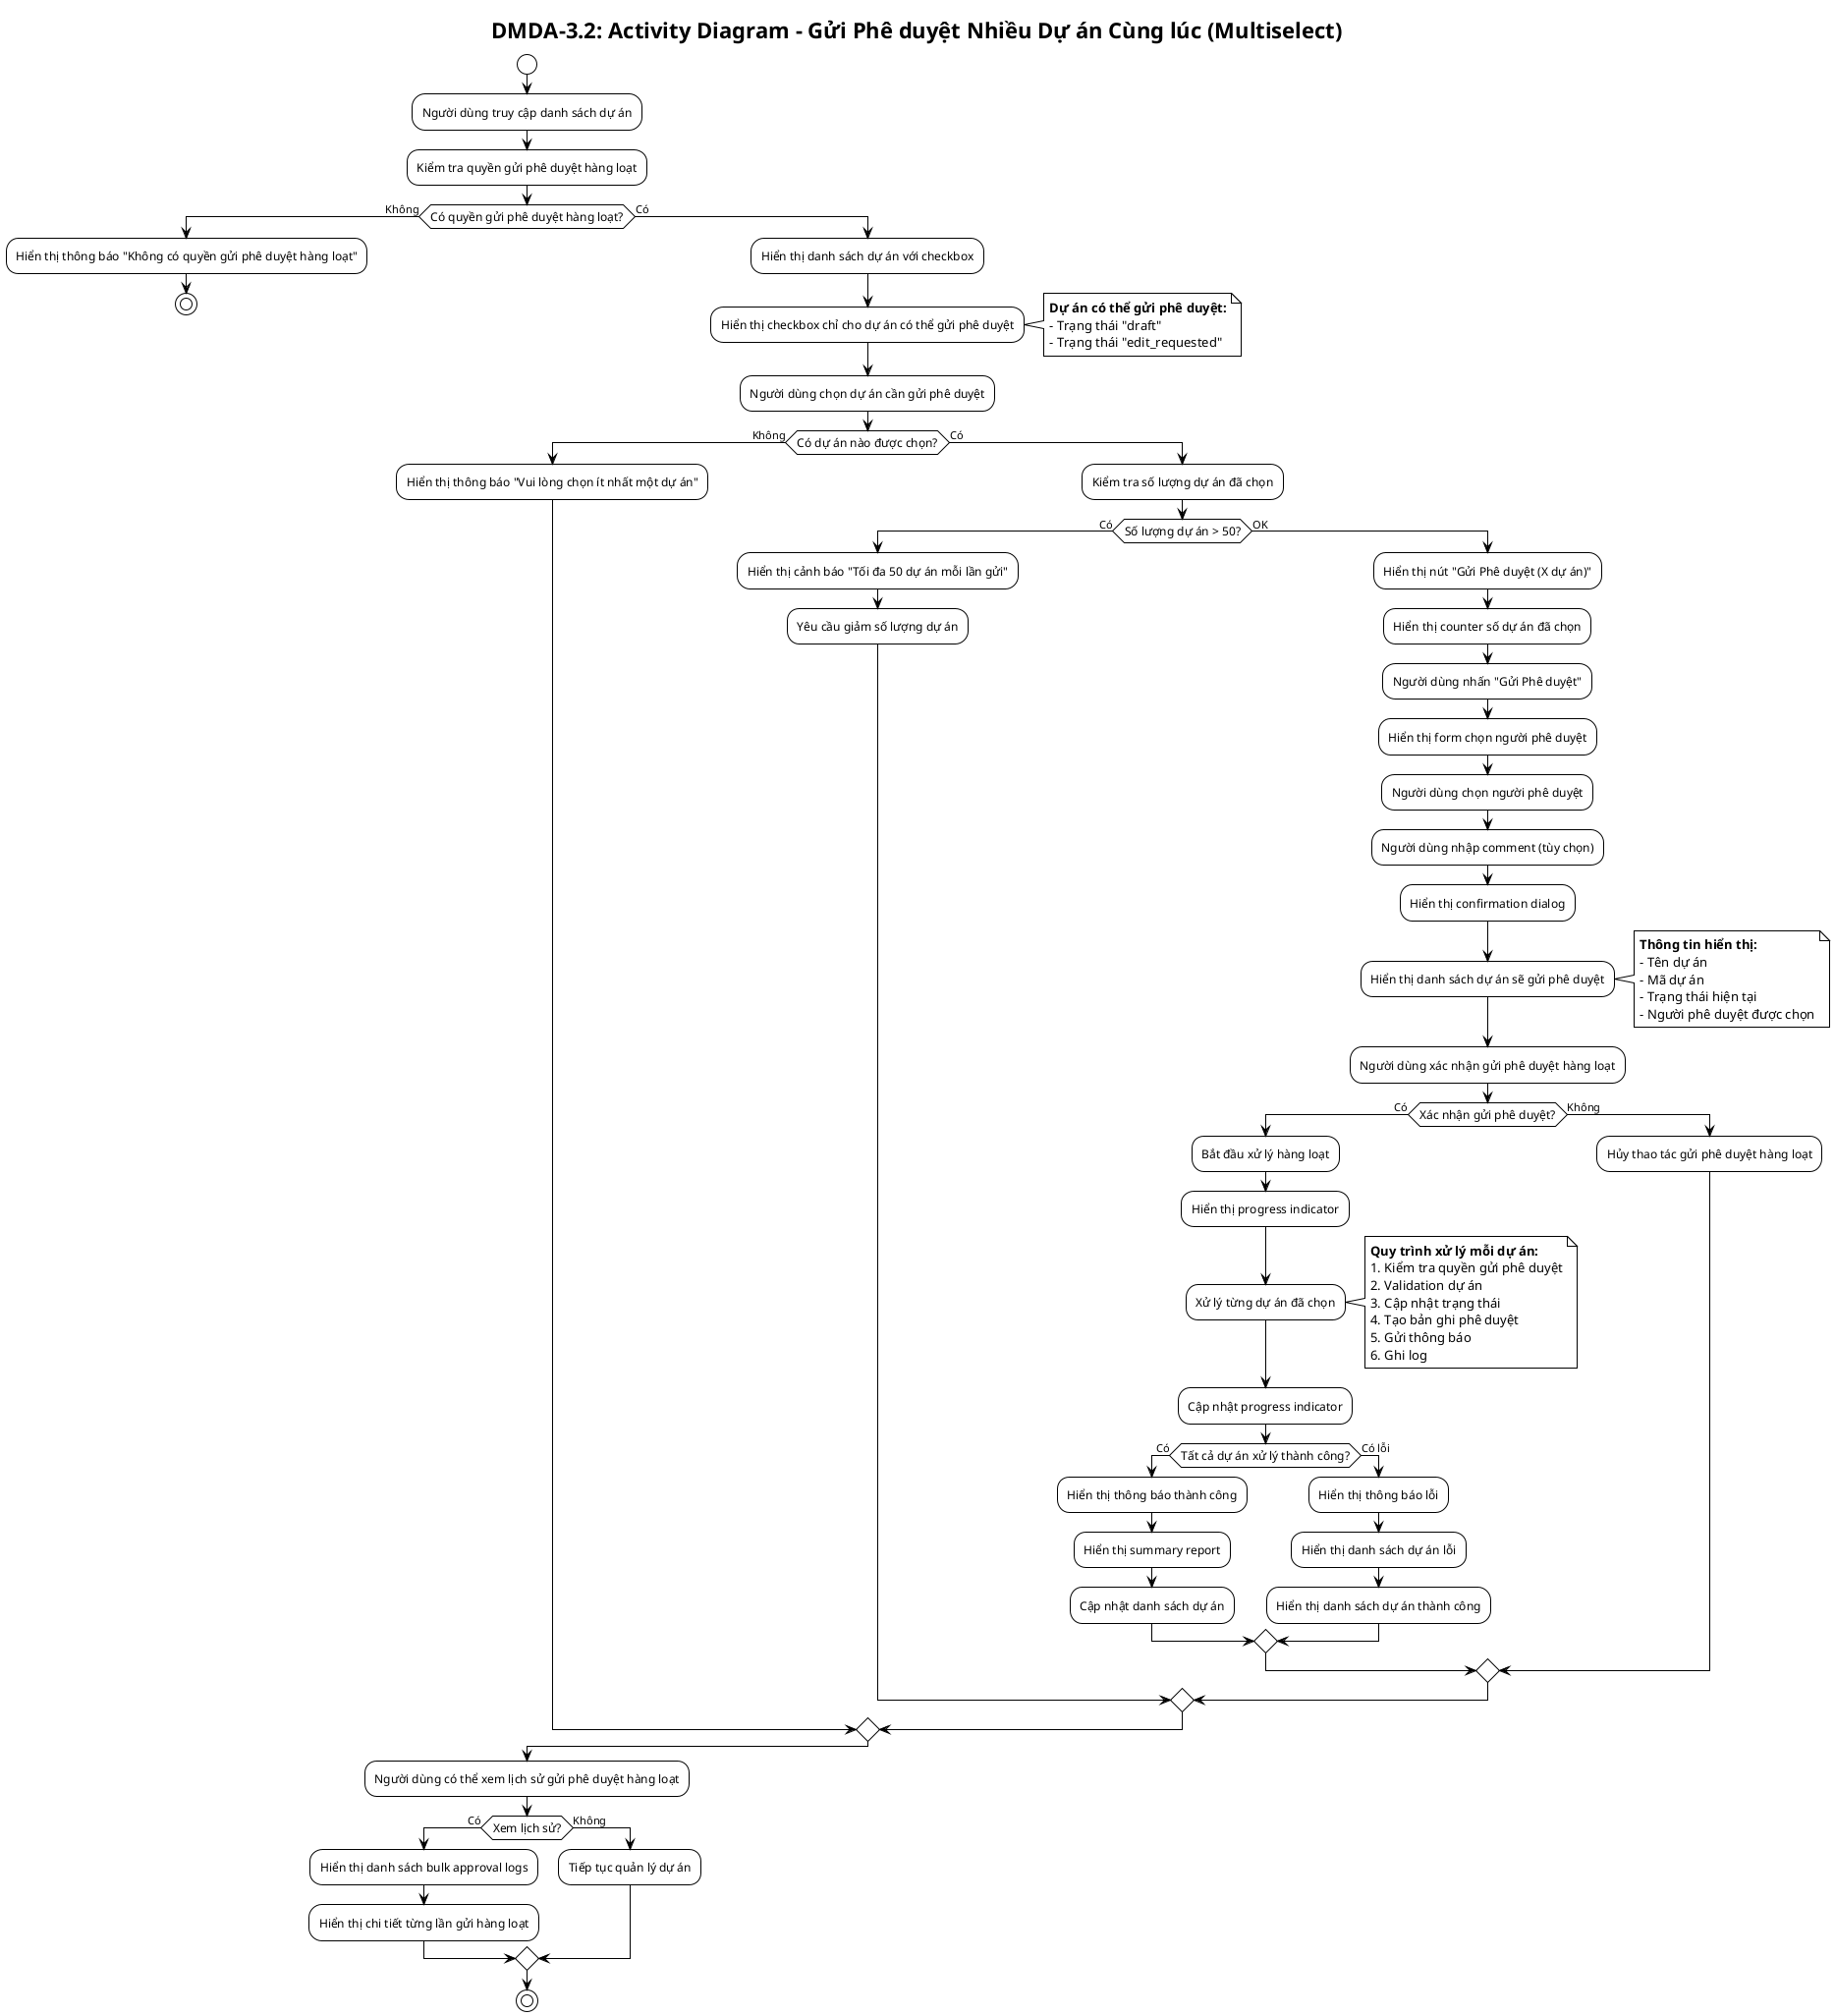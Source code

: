@startuml DMDA-3.2 Activity Diagram
!theme plain
skinparam activityFontSize 12

title DMDA-3.2: Activity Diagram - Gửi Phê duyệt Nhiều Dự án Cùng lúc (Multiselect)

start

:Người dùng truy cập danh sách dự án;

:Kiểm tra quyền gửi phê duyệt hàng loạt;

if (Có quyền gửi phê duyệt hàng loạt?) then (Không)
    :Hiển thị thông báo "Không có quyền gửi phê duyệt hàng loạt";
    stop
else (Có)
    :Hiển thị danh sách dự án với checkbox;
    :Hiển thị checkbox chỉ cho dự án có thể gửi phê duyệt;
    note right
    **Dự án có thể gửi phê duyệt:**
    - Trạng thái "draft"
    - Trạng thái "edit_requested"
    end note
    
    :Người dùng chọn dự án cần gửi phê duyệt;
    
    if (Có dự án nào được chọn?) then (Không)
        :Hiển thị thông báo "Vui lòng chọn ít nhất một dự án";
    else (Có)
        :Kiểm tra số lượng dự án đã chọn;
        
        if (Số lượng dự án > 50?) then (Có)
            :Hiển thị cảnh báo "Tối đa 50 dự án mỗi lần gửi";
            :Yêu cầu giảm số lượng dự án;
        else (OK)
            :Hiển thị nút "Gửi Phê duyệt (X dự án)";
            :Hiển thị counter số dự án đã chọn;
            
            :Người dùng nhấn "Gửi Phê duyệt";
            :Hiển thị form chọn người phê duyệt;
            
            :Người dùng chọn người phê duyệt;
            :Người dùng nhập comment (tùy chọn);
            
            :Hiển thị confirmation dialog;
            :Hiển thị danh sách dự án sẽ gửi phê duyệt;
            note right
            **Thông tin hiển thị:**
            - Tên dự án
            - Mã dự án
            - Trạng thái hiện tại
            - Người phê duyệt được chọn
            end note
            
            :Người dùng xác nhận gửi phê duyệt hàng loạt;
            
            if (Xác nhận gửi phê duyệt?) then (Có)
                :Bắt đầu xử lý hàng loạt;
                :Hiển thị progress indicator;
                
                :Xử lý từng dự án đã chọn;
                note right
                **Quy trình xử lý mỗi dự án:**
                1. Kiểm tra quyền gửi phê duyệt
                2. Validation dự án
                3. Cập nhật trạng thái
                4. Tạo bản ghi phê duyệt
                5. Gửi thông báo
                6. Ghi log
                end note
                
                :Cập nhật progress indicator;
                
                if (Tất cả dự án xử lý thành công?) then (Có)
                    :Hiển thị thông báo thành công;
                    :Hiển thị summary report;
                    :Cập nhật danh sách dự án;
                else (Có lỗi)
                    :Hiển thị thông báo lỗi;
                    :Hiển thị danh sách dự án lỗi;
                    :Hiển thị danh sách dự án thành công;
                endif
            else (Không)
                :Hủy thao tác gửi phê duyệt hàng loạt;
            endif
        endif
    endif
endif

:Người dùng có thể xem lịch sử gửi phê duyệt hàng loạt;

if (Xem lịch sử?) then (Có)
    :Hiển thị danh sách bulk approval logs;
    :Hiển thị chi tiết từng lần gửi hàng loạt;
else (Không)
    :Tiếp tục quản lý dự án;
endif

stop

@enduml
